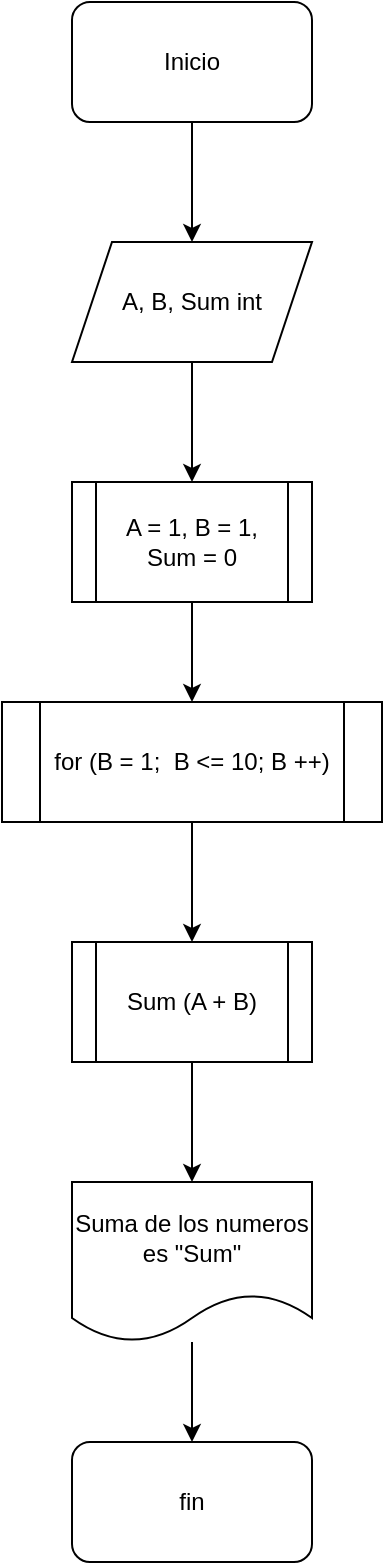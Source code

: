 <mxfile version="24.6.4" type="device">
  <diagram name="Página-1" id="kOO67BtyJwkfZUySGsCj">
    <mxGraphModel dx="1666" dy="913" grid="1" gridSize="10" guides="1" tooltips="1" connect="1" arrows="1" fold="1" page="1" pageScale="1" pageWidth="827" pageHeight="1169" math="0" shadow="0">
      <root>
        <mxCell id="0" />
        <mxCell id="1" parent="0" />
        <mxCell id="gg1_0lN08heUCCT6dvPb-9" style="edgeStyle=orthogonalEdgeStyle;rounded=0;orthogonalLoop=1;jettySize=auto;html=1;" edge="1" parent="1" source="gg1_0lN08heUCCT6dvPb-1" target="gg1_0lN08heUCCT6dvPb-2">
          <mxGeometry relative="1" as="geometry" />
        </mxCell>
        <mxCell id="gg1_0lN08heUCCT6dvPb-1" value="Inicio" style="rounded=1;whiteSpace=wrap;html=1;" vertex="1" parent="1">
          <mxGeometry x="370" y="110" width="120" height="60" as="geometry" />
        </mxCell>
        <mxCell id="gg1_0lN08heUCCT6dvPb-10" style="edgeStyle=orthogonalEdgeStyle;rounded=0;orthogonalLoop=1;jettySize=auto;html=1;entryX=0.5;entryY=0;entryDx=0;entryDy=0;" edge="1" parent="1" source="gg1_0lN08heUCCT6dvPb-2" target="gg1_0lN08heUCCT6dvPb-3">
          <mxGeometry relative="1" as="geometry" />
        </mxCell>
        <mxCell id="gg1_0lN08heUCCT6dvPb-2" value="A, B, Sum int" style="shape=parallelogram;perimeter=parallelogramPerimeter;whiteSpace=wrap;html=1;fixedSize=1;" vertex="1" parent="1">
          <mxGeometry x="370" y="230" width="120" height="60" as="geometry" />
        </mxCell>
        <mxCell id="gg1_0lN08heUCCT6dvPb-11" style="edgeStyle=orthogonalEdgeStyle;rounded=0;orthogonalLoop=1;jettySize=auto;html=1;entryX=0.5;entryY=0;entryDx=0;entryDy=0;" edge="1" parent="1" source="gg1_0lN08heUCCT6dvPb-3" target="gg1_0lN08heUCCT6dvPb-4">
          <mxGeometry relative="1" as="geometry" />
        </mxCell>
        <mxCell id="gg1_0lN08heUCCT6dvPb-3" value="A = 1, B = 1, Sum = 0" style="shape=process;whiteSpace=wrap;html=1;backgroundOutline=1;" vertex="1" parent="1">
          <mxGeometry x="370" y="350" width="120" height="60" as="geometry" />
        </mxCell>
        <mxCell id="gg1_0lN08heUCCT6dvPb-12" style="edgeStyle=orthogonalEdgeStyle;rounded=0;orthogonalLoop=1;jettySize=auto;html=1;entryX=0.5;entryY=0;entryDx=0;entryDy=0;" edge="1" parent="1" source="gg1_0lN08heUCCT6dvPb-4" target="gg1_0lN08heUCCT6dvPb-6">
          <mxGeometry relative="1" as="geometry" />
        </mxCell>
        <mxCell id="gg1_0lN08heUCCT6dvPb-4" value="for (B = 1;&amp;nbsp; B &amp;lt;= 10; B ++)" style="shape=process;whiteSpace=wrap;html=1;backgroundOutline=1;" vertex="1" parent="1">
          <mxGeometry x="335" y="460" width="190" height="60" as="geometry" />
        </mxCell>
        <mxCell id="gg1_0lN08heUCCT6dvPb-13" style="edgeStyle=orthogonalEdgeStyle;rounded=0;orthogonalLoop=1;jettySize=auto;html=1;entryX=0.5;entryY=0;entryDx=0;entryDy=0;" edge="1" parent="1" source="gg1_0lN08heUCCT6dvPb-6" target="gg1_0lN08heUCCT6dvPb-7">
          <mxGeometry relative="1" as="geometry" />
        </mxCell>
        <mxCell id="gg1_0lN08heUCCT6dvPb-6" value="Sum (A + B)" style="shape=process;whiteSpace=wrap;html=1;backgroundOutline=1;" vertex="1" parent="1">
          <mxGeometry x="370" y="580" width="120" height="60" as="geometry" />
        </mxCell>
        <mxCell id="gg1_0lN08heUCCT6dvPb-14" style="edgeStyle=orthogonalEdgeStyle;rounded=0;orthogonalLoop=1;jettySize=auto;html=1;entryX=0.5;entryY=0;entryDx=0;entryDy=0;" edge="1" parent="1" source="gg1_0lN08heUCCT6dvPb-7" target="gg1_0lN08heUCCT6dvPb-8">
          <mxGeometry relative="1" as="geometry" />
        </mxCell>
        <mxCell id="gg1_0lN08heUCCT6dvPb-7" value="Suma de los numeros es &quot;Sum&quot;" style="shape=document;whiteSpace=wrap;html=1;boundedLbl=1;" vertex="1" parent="1">
          <mxGeometry x="370" y="700" width="120" height="80" as="geometry" />
        </mxCell>
        <mxCell id="gg1_0lN08heUCCT6dvPb-8" value="fin" style="rounded=1;whiteSpace=wrap;html=1;" vertex="1" parent="1">
          <mxGeometry x="370" y="830" width="120" height="60" as="geometry" />
        </mxCell>
      </root>
    </mxGraphModel>
  </diagram>
</mxfile>
